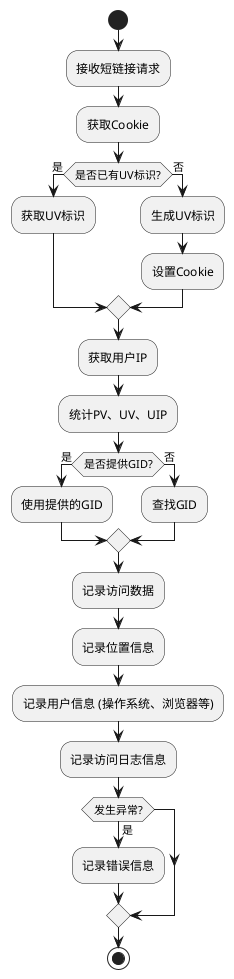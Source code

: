 @startuml
start
:接收短链接请求;
:获取Cookie;
if (是否已有UV标识?) then (是)
  :获取UV标识;
else (否)
  :生成UV标识;
  :设置Cookie;
endif
:获取用户IP;
:统计PV、UV、UIP;
if (是否提供GID?) then (是)
  :使用提供的GID;
else (否)
  :查找GID;
endif
:记录访问数据;
:记录位置信息;
:记录用户信息 (操作系统、浏览器等);
:记录访问日志信息;
if (发生异常?) then (是)
  :记录错误信息;
endif
stop
@enduml
